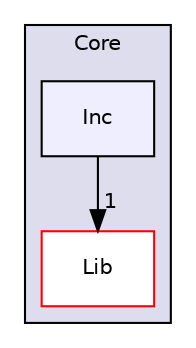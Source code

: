 digraph "Core/Inc" {
  compound=true
  node [ fontsize="10", fontname="Helvetica"];
  edge [ labelfontsize="10", labelfontname="Helvetica"];
  subgraph clusterdir_c6310732a22f63c0c2fc5595561e68f1 {
    graph [ bgcolor="#ddddee", pencolor="black", label="Core" fontname="Helvetica", fontsize="10", URL="dir_c6310732a22f63c0c2fc5595561e68f1.html"]
  dir_76661cdef7ea13abcd4b310fe69c6298 [shape=box label="Lib" fillcolor="white" style="filled" color="red" URL="dir_76661cdef7ea13abcd4b310fe69c6298.html"];
  dir_e2489e887f17afa3cbc07a4ec152cdd2 [shape=box, label="Inc", style="filled", fillcolor="#eeeeff", pencolor="black", URL="dir_e2489e887f17afa3cbc07a4ec152cdd2.html"];
  }
  dir_e2489e887f17afa3cbc07a4ec152cdd2->dir_76661cdef7ea13abcd4b310fe69c6298 [headlabel="1", labeldistance=1.5 headhref="dir_000001_000002.html"];
}
